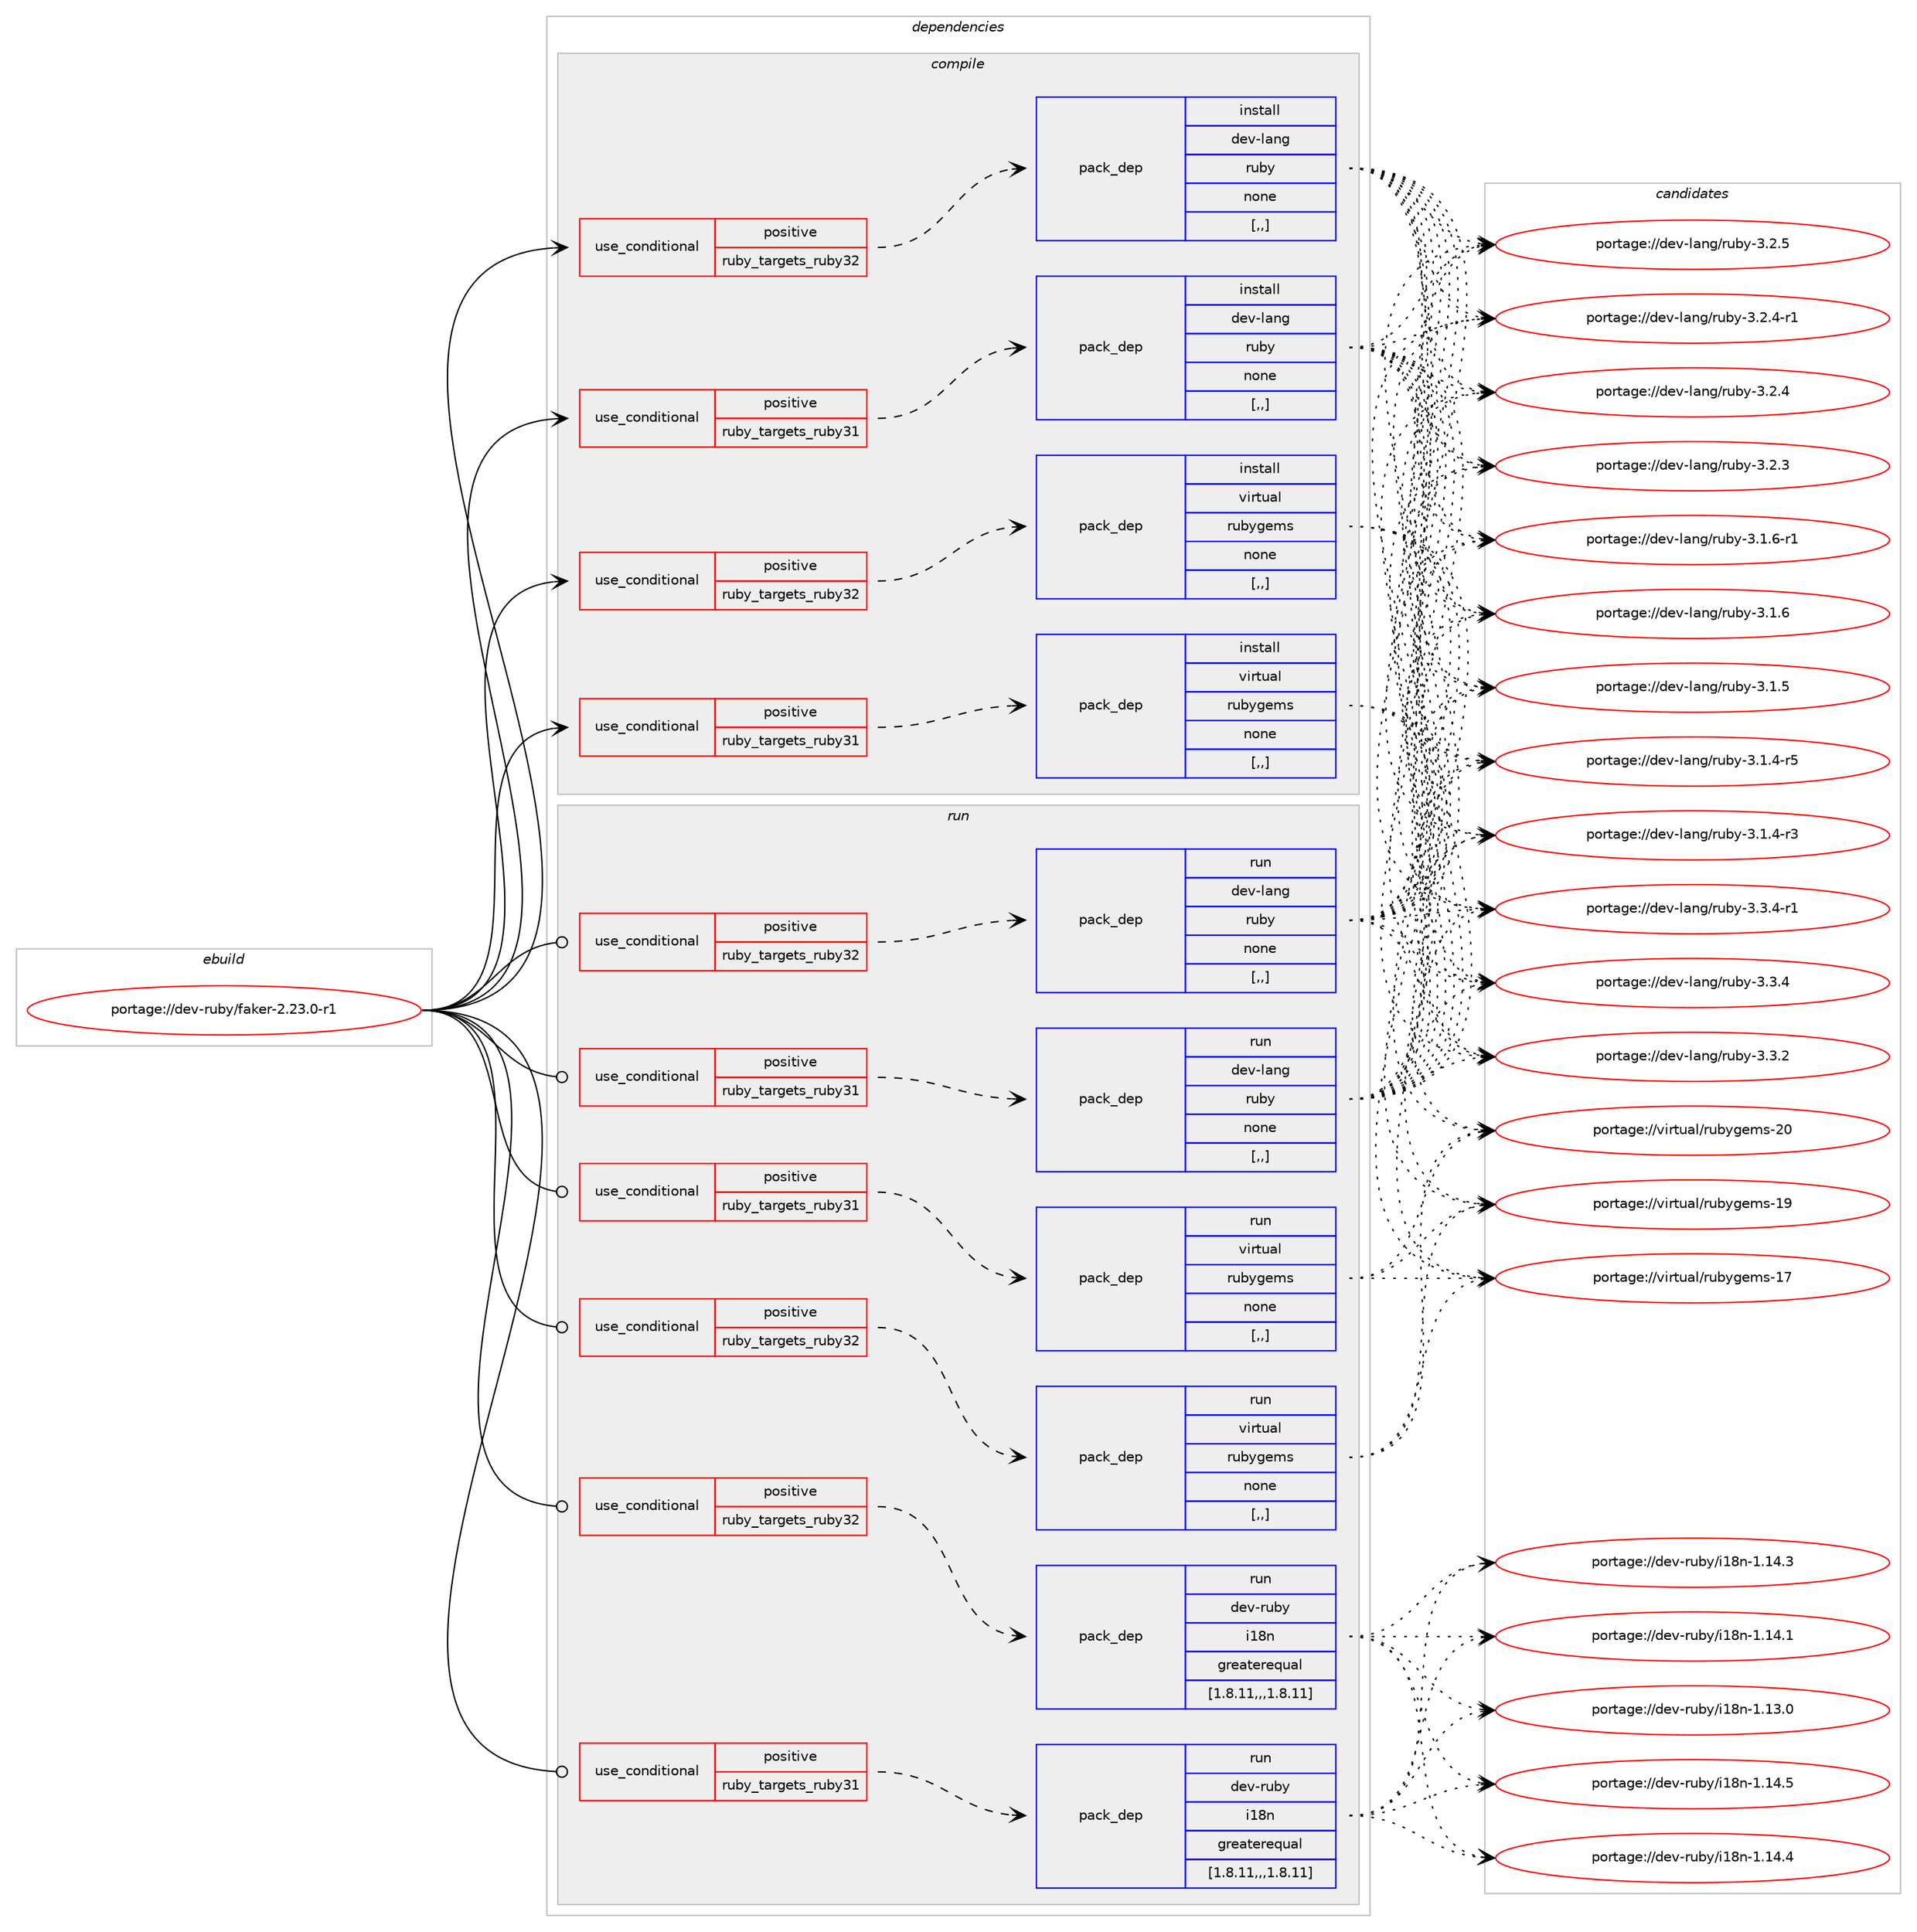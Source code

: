 digraph prolog {

# *************
# Graph options
# *************

newrank=true;
concentrate=true;
compound=true;
graph [rankdir=LR,fontname=Helvetica,fontsize=10,ranksep=1.5];#, ranksep=2.5, nodesep=0.2];
edge  [arrowhead=vee];
node  [fontname=Helvetica,fontsize=10];

# **********
# The ebuild
# **********

subgraph cluster_leftcol {
color=gray;
label=<<i>ebuild</i>>;
id [label="portage://dev-ruby/faker-2.23.0-r1", color=red, width=4, href="../dev-ruby/faker-2.23.0-r1.svg"];
}

# ****************
# The dependencies
# ****************

subgraph cluster_midcol {
color=gray;
label=<<i>dependencies</i>>;
subgraph cluster_compile {
fillcolor="#eeeeee";
style=filled;
label=<<i>compile</i>>;
subgraph cond47538 {
dependency183365 [label=<<TABLE BORDER="0" CELLBORDER="1" CELLSPACING="0" CELLPADDING="4"><TR><TD ROWSPAN="3" CELLPADDING="10">use_conditional</TD></TR><TR><TD>positive</TD></TR><TR><TD>ruby_targets_ruby31</TD></TR></TABLE>>, shape=none, color=red];
subgraph pack134513 {
dependency183366 [label=<<TABLE BORDER="0" CELLBORDER="1" CELLSPACING="0" CELLPADDING="4" WIDTH="220"><TR><TD ROWSPAN="6" CELLPADDING="30">pack_dep</TD></TR><TR><TD WIDTH="110">install</TD></TR><TR><TD>dev-lang</TD></TR><TR><TD>ruby</TD></TR><TR><TD>none</TD></TR><TR><TD>[,,]</TD></TR></TABLE>>, shape=none, color=blue];
}
dependency183365:e -> dependency183366:w [weight=20,style="dashed",arrowhead="vee"];
}
id:e -> dependency183365:w [weight=20,style="solid",arrowhead="vee"];
subgraph cond47539 {
dependency183367 [label=<<TABLE BORDER="0" CELLBORDER="1" CELLSPACING="0" CELLPADDING="4"><TR><TD ROWSPAN="3" CELLPADDING="10">use_conditional</TD></TR><TR><TD>positive</TD></TR><TR><TD>ruby_targets_ruby31</TD></TR></TABLE>>, shape=none, color=red];
subgraph pack134514 {
dependency183368 [label=<<TABLE BORDER="0" CELLBORDER="1" CELLSPACING="0" CELLPADDING="4" WIDTH="220"><TR><TD ROWSPAN="6" CELLPADDING="30">pack_dep</TD></TR><TR><TD WIDTH="110">install</TD></TR><TR><TD>virtual</TD></TR><TR><TD>rubygems</TD></TR><TR><TD>none</TD></TR><TR><TD>[,,]</TD></TR></TABLE>>, shape=none, color=blue];
}
dependency183367:e -> dependency183368:w [weight=20,style="dashed",arrowhead="vee"];
}
id:e -> dependency183367:w [weight=20,style="solid",arrowhead="vee"];
subgraph cond47540 {
dependency183369 [label=<<TABLE BORDER="0" CELLBORDER="1" CELLSPACING="0" CELLPADDING="4"><TR><TD ROWSPAN="3" CELLPADDING="10">use_conditional</TD></TR><TR><TD>positive</TD></TR><TR><TD>ruby_targets_ruby32</TD></TR></TABLE>>, shape=none, color=red];
subgraph pack134515 {
dependency183370 [label=<<TABLE BORDER="0" CELLBORDER="1" CELLSPACING="0" CELLPADDING="4" WIDTH="220"><TR><TD ROWSPAN="6" CELLPADDING="30">pack_dep</TD></TR><TR><TD WIDTH="110">install</TD></TR><TR><TD>dev-lang</TD></TR><TR><TD>ruby</TD></TR><TR><TD>none</TD></TR><TR><TD>[,,]</TD></TR></TABLE>>, shape=none, color=blue];
}
dependency183369:e -> dependency183370:w [weight=20,style="dashed",arrowhead="vee"];
}
id:e -> dependency183369:w [weight=20,style="solid",arrowhead="vee"];
subgraph cond47541 {
dependency183371 [label=<<TABLE BORDER="0" CELLBORDER="1" CELLSPACING="0" CELLPADDING="4"><TR><TD ROWSPAN="3" CELLPADDING="10">use_conditional</TD></TR><TR><TD>positive</TD></TR><TR><TD>ruby_targets_ruby32</TD></TR></TABLE>>, shape=none, color=red];
subgraph pack134516 {
dependency183372 [label=<<TABLE BORDER="0" CELLBORDER="1" CELLSPACING="0" CELLPADDING="4" WIDTH="220"><TR><TD ROWSPAN="6" CELLPADDING="30">pack_dep</TD></TR><TR><TD WIDTH="110">install</TD></TR><TR><TD>virtual</TD></TR><TR><TD>rubygems</TD></TR><TR><TD>none</TD></TR><TR><TD>[,,]</TD></TR></TABLE>>, shape=none, color=blue];
}
dependency183371:e -> dependency183372:w [weight=20,style="dashed",arrowhead="vee"];
}
id:e -> dependency183371:w [weight=20,style="solid",arrowhead="vee"];
}
subgraph cluster_compileandrun {
fillcolor="#eeeeee";
style=filled;
label=<<i>compile and run</i>>;
}
subgraph cluster_run {
fillcolor="#eeeeee";
style=filled;
label=<<i>run</i>>;
subgraph cond47542 {
dependency183373 [label=<<TABLE BORDER="0" CELLBORDER="1" CELLSPACING="0" CELLPADDING="4"><TR><TD ROWSPAN="3" CELLPADDING="10">use_conditional</TD></TR><TR><TD>positive</TD></TR><TR><TD>ruby_targets_ruby31</TD></TR></TABLE>>, shape=none, color=red];
subgraph pack134517 {
dependency183374 [label=<<TABLE BORDER="0" CELLBORDER="1" CELLSPACING="0" CELLPADDING="4" WIDTH="220"><TR><TD ROWSPAN="6" CELLPADDING="30">pack_dep</TD></TR><TR><TD WIDTH="110">run</TD></TR><TR><TD>dev-lang</TD></TR><TR><TD>ruby</TD></TR><TR><TD>none</TD></TR><TR><TD>[,,]</TD></TR></TABLE>>, shape=none, color=blue];
}
dependency183373:e -> dependency183374:w [weight=20,style="dashed",arrowhead="vee"];
}
id:e -> dependency183373:w [weight=20,style="solid",arrowhead="odot"];
subgraph cond47543 {
dependency183375 [label=<<TABLE BORDER="0" CELLBORDER="1" CELLSPACING="0" CELLPADDING="4"><TR><TD ROWSPAN="3" CELLPADDING="10">use_conditional</TD></TR><TR><TD>positive</TD></TR><TR><TD>ruby_targets_ruby31</TD></TR></TABLE>>, shape=none, color=red];
subgraph pack134518 {
dependency183376 [label=<<TABLE BORDER="0" CELLBORDER="1" CELLSPACING="0" CELLPADDING="4" WIDTH="220"><TR><TD ROWSPAN="6" CELLPADDING="30">pack_dep</TD></TR><TR><TD WIDTH="110">run</TD></TR><TR><TD>dev-ruby</TD></TR><TR><TD>i18n</TD></TR><TR><TD>greaterequal</TD></TR><TR><TD>[1.8.11,,,1.8.11]</TD></TR></TABLE>>, shape=none, color=blue];
}
dependency183375:e -> dependency183376:w [weight=20,style="dashed",arrowhead="vee"];
}
id:e -> dependency183375:w [weight=20,style="solid",arrowhead="odot"];
subgraph cond47544 {
dependency183377 [label=<<TABLE BORDER="0" CELLBORDER="1" CELLSPACING="0" CELLPADDING="4"><TR><TD ROWSPAN="3" CELLPADDING="10">use_conditional</TD></TR><TR><TD>positive</TD></TR><TR><TD>ruby_targets_ruby31</TD></TR></TABLE>>, shape=none, color=red];
subgraph pack134519 {
dependency183378 [label=<<TABLE BORDER="0" CELLBORDER="1" CELLSPACING="0" CELLPADDING="4" WIDTH="220"><TR><TD ROWSPAN="6" CELLPADDING="30">pack_dep</TD></TR><TR><TD WIDTH="110">run</TD></TR><TR><TD>virtual</TD></TR><TR><TD>rubygems</TD></TR><TR><TD>none</TD></TR><TR><TD>[,,]</TD></TR></TABLE>>, shape=none, color=blue];
}
dependency183377:e -> dependency183378:w [weight=20,style="dashed",arrowhead="vee"];
}
id:e -> dependency183377:w [weight=20,style="solid",arrowhead="odot"];
subgraph cond47545 {
dependency183379 [label=<<TABLE BORDER="0" CELLBORDER="1" CELLSPACING="0" CELLPADDING="4"><TR><TD ROWSPAN="3" CELLPADDING="10">use_conditional</TD></TR><TR><TD>positive</TD></TR><TR><TD>ruby_targets_ruby32</TD></TR></TABLE>>, shape=none, color=red];
subgraph pack134520 {
dependency183380 [label=<<TABLE BORDER="0" CELLBORDER="1" CELLSPACING="0" CELLPADDING="4" WIDTH="220"><TR><TD ROWSPAN="6" CELLPADDING="30">pack_dep</TD></TR><TR><TD WIDTH="110">run</TD></TR><TR><TD>dev-lang</TD></TR><TR><TD>ruby</TD></TR><TR><TD>none</TD></TR><TR><TD>[,,]</TD></TR></TABLE>>, shape=none, color=blue];
}
dependency183379:e -> dependency183380:w [weight=20,style="dashed",arrowhead="vee"];
}
id:e -> dependency183379:w [weight=20,style="solid",arrowhead="odot"];
subgraph cond47546 {
dependency183381 [label=<<TABLE BORDER="0" CELLBORDER="1" CELLSPACING="0" CELLPADDING="4"><TR><TD ROWSPAN="3" CELLPADDING="10">use_conditional</TD></TR><TR><TD>positive</TD></TR><TR><TD>ruby_targets_ruby32</TD></TR></TABLE>>, shape=none, color=red];
subgraph pack134521 {
dependency183382 [label=<<TABLE BORDER="0" CELLBORDER="1" CELLSPACING="0" CELLPADDING="4" WIDTH="220"><TR><TD ROWSPAN="6" CELLPADDING="30">pack_dep</TD></TR><TR><TD WIDTH="110">run</TD></TR><TR><TD>dev-ruby</TD></TR><TR><TD>i18n</TD></TR><TR><TD>greaterequal</TD></TR><TR><TD>[1.8.11,,,1.8.11]</TD></TR></TABLE>>, shape=none, color=blue];
}
dependency183381:e -> dependency183382:w [weight=20,style="dashed",arrowhead="vee"];
}
id:e -> dependency183381:w [weight=20,style="solid",arrowhead="odot"];
subgraph cond47547 {
dependency183383 [label=<<TABLE BORDER="0" CELLBORDER="1" CELLSPACING="0" CELLPADDING="4"><TR><TD ROWSPAN="3" CELLPADDING="10">use_conditional</TD></TR><TR><TD>positive</TD></TR><TR><TD>ruby_targets_ruby32</TD></TR></TABLE>>, shape=none, color=red];
subgraph pack134522 {
dependency183384 [label=<<TABLE BORDER="0" CELLBORDER="1" CELLSPACING="0" CELLPADDING="4" WIDTH="220"><TR><TD ROWSPAN="6" CELLPADDING="30">pack_dep</TD></TR><TR><TD WIDTH="110">run</TD></TR><TR><TD>virtual</TD></TR><TR><TD>rubygems</TD></TR><TR><TD>none</TD></TR><TR><TD>[,,]</TD></TR></TABLE>>, shape=none, color=blue];
}
dependency183383:e -> dependency183384:w [weight=20,style="dashed",arrowhead="vee"];
}
id:e -> dependency183383:w [weight=20,style="solid",arrowhead="odot"];
}
}

# **************
# The candidates
# **************

subgraph cluster_choices {
rank=same;
color=gray;
label=<<i>candidates</i>>;

subgraph choice134513 {
color=black;
nodesep=1;
choice100101118451089711010347114117981214551465146524511449 [label="portage://dev-lang/ruby-3.3.4-r1", color=red, width=4,href="../dev-lang/ruby-3.3.4-r1.svg"];
choice10010111845108971101034711411798121455146514652 [label="portage://dev-lang/ruby-3.3.4", color=red, width=4,href="../dev-lang/ruby-3.3.4.svg"];
choice10010111845108971101034711411798121455146514650 [label="portage://dev-lang/ruby-3.3.2", color=red, width=4,href="../dev-lang/ruby-3.3.2.svg"];
choice10010111845108971101034711411798121455146504653 [label="portage://dev-lang/ruby-3.2.5", color=red, width=4,href="../dev-lang/ruby-3.2.5.svg"];
choice100101118451089711010347114117981214551465046524511449 [label="portage://dev-lang/ruby-3.2.4-r1", color=red, width=4,href="../dev-lang/ruby-3.2.4-r1.svg"];
choice10010111845108971101034711411798121455146504652 [label="portage://dev-lang/ruby-3.2.4", color=red, width=4,href="../dev-lang/ruby-3.2.4.svg"];
choice10010111845108971101034711411798121455146504651 [label="portage://dev-lang/ruby-3.2.3", color=red, width=4,href="../dev-lang/ruby-3.2.3.svg"];
choice100101118451089711010347114117981214551464946544511449 [label="portage://dev-lang/ruby-3.1.6-r1", color=red, width=4,href="../dev-lang/ruby-3.1.6-r1.svg"];
choice10010111845108971101034711411798121455146494654 [label="portage://dev-lang/ruby-3.1.6", color=red, width=4,href="../dev-lang/ruby-3.1.6.svg"];
choice10010111845108971101034711411798121455146494653 [label="portage://dev-lang/ruby-3.1.5", color=red, width=4,href="../dev-lang/ruby-3.1.5.svg"];
choice100101118451089711010347114117981214551464946524511453 [label="portage://dev-lang/ruby-3.1.4-r5", color=red, width=4,href="../dev-lang/ruby-3.1.4-r5.svg"];
choice100101118451089711010347114117981214551464946524511451 [label="portage://dev-lang/ruby-3.1.4-r3", color=red, width=4,href="../dev-lang/ruby-3.1.4-r3.svg"];
dependency183366:e -> choice100101118451089711010347114117981214551465146524511449:w [style=dotted,weight="100"];
dependency183366:e -> choice10010111845108971101034711411798121455146514652:w [style=dotted,weight="100"];
dependency183366:e -> choice10010111845108971101034711411798121455146514650:w [style=dotted,weight="100"];
dependency183366:e -> choice10010111845108971101034711411798121455146504653:w [style=dotted,weight="100"];
dependency183366:e -> choice100101118451089711010347114117981214551465046524511449:w [style=dotted,weight="100"];
dependency183366:e -> choice10010111845108971101034711411798121455146504652:w [style=dotted,weight="100"];
dependency183366:e -> choice10010111845108971101034711411798121455146504651:w [style=dotted,weight="100"];
dependency183366:e -> choice100101118451089711010347114117981214551464946544511449:w [style=dotted,weight="100"];
dependency183366:e -> choice10010111845108971101034711411798121455146494654:w [style=dotted,weight="100"];
dependency183366:e -> choice10010111845108971101034711411798121455146494653:w [style=dotted,weight="100"];
dependency183366:e -> choice100101118451089711010347114117981214551464946524511453:w [style=dotted,weight="100"];
dependency183366:e -> choice100101118451089711010347114117981214551464946524511451:w [style=dotted,weight="100"];
}
subgraph choice134514 {
color=black;
nodesep=1;
choice118105114116117971084711411798121103101109115455048 [label="portage://virtual/rubygems-20", color=red, width=4,href="../virtual/rubygems-20.svg"];
choice118105114116117971084711411798121103101109115454957 [label="portage://virtual/rubygems-19", color=red, width=4,href="../virtual/rubygems-19.svg"];
choice118105114116117971084711411798121103101109115454955 [label="portage://virtual/rubygems-17", color=red, width=4,href="../virtual/rubygems-17.svg"];
dependency183368:e -> choice118105114116117971084711411798121103101109115455048:w [style=dotted,weight="100"];
dependency183368:e -> choice118105114116117971084711411798121103101109115454957:w [style=dotted,weight="100"];
dependency183368:e -> choice118105114116117971084711411798121103101109115454955:w [style=dotted,weight="100"];
}
subgraph choice134515 {
color=black;
nodesep=1;
choice100101118451089711010347114117981214551465146524511449 [label="portage://dev-lang/ruby-3.3.4-r1", color=red, width=4,href="../dev-lang/ruby-3.3.4-r1.svg"];
choice10010111845108971101034711411798121455146514652 [label="portage://dev-lang/ruby-3.3.4", color=red, width=4,href="../dev-lang/ruby-3.3.4.svg"];
choice10010111845108971101034711411798121455146514650 [label="portage://dev-lang/ruby-3.3.2", color=red, width=4,href="../dev-lang/ruby-3.3.2.svg"];
choice10010111845108971101034711411798121455146504653 [label="portage://dev-lang/ruby-3.2.5", color=red, width=4,href="../dev-lang/ruby-3.2.5.svg"];
choice100101118451089711010347114117981214551465046524511449 [label="portage://dev-lang/ruby-3.2.4-r1", color=red, width=4,href="../dev-lang/ruby-3.2.4-r1.svg"];
choice10010111845108971101034711411798121455146504652 [label="portage://dev-lang/ruby-3.2.4", color=red, width=4,href="../dev-lang/ruby-3.2.4.svg"];
choice10010111845108971101034711411798121455146504651 [label="portage://dev-lang/ruby-3.2.3", color=red, width=4,href="../dev-lang/ruby-3.2.3.svg"];
choice100101118451089711010347114117981214551464946544511449 [label="portage://dev-lang/ruby-3.1.6-r1", color=red, width=4,href="../dev-lang/ruby-3.1.6-r1.svg"];
choice10010111845108971101034711411798121455146494654 [label="portage://dev-lang/ruby-3.1.6", color=red, width=4,href="../dev-lang/ruby-3.1.6.svg"];
choice10010111845108971101034711411798121455146494653 [label="portage://dev-lang/ruby-3.1.5", color=red, width=4,href="../dev-lang/ruby-3.1.5.svg"];
choice100101118451089711010347114117981214551464946524511453 [label="portage://dev-lang/ruby-3.1.4-r5", color=red, width=4,href="../dev-lang/ruby-3.1.4-r5.svg"];
choice100101118451089711010347114117981214551464946524511451 [label="portage://dev-lang/ruby-3.1.4-r3", color=red, width=4,href="../dev-lang/ruby-3.1.4-r3.svg"];
dependency183370:e -> choice100101118451089711010347114117981214551465146524511449:w [style=dotted,weight="100"];
dependency183370:e -> choice10010111845108971101034711411798121455146514652:w [style=dotted,weight="100"];
dependency183370:e -> choice10010111845108971101034711411798121455146514650:w [style=dotted,weight="100"];
dependency183370:e -> choice10010111845108971101034711411798121455146504653:w [style=dotted,weight="100"];
dependency183370:e -> choice100101118451089711010347114117981214551465046524511449:w [style=dotted,weight="100"];
dependency183370:e -> choice10010111845108971101034711411798121455146504652:w [style=dotted,weight="100"];
dependency183370:e -> choice10010111845108971101034711411798121455146504651:w [style=dotted,weight="100"];
dependency183370:e -> choice100101118451089711010347114117981214551464946544511449:w [style=dotted,weight="100"];
dependency183370:e -> choice10010111845108971101034711411798121455146494654:w [style=dotted,weight="100"];
dependency183370:e -> choice10010111845108971101034711411798121455146494653:w [style=dotted,weight="100"];
dependency183370:e -> choice100101118451089711010347114117981214551464946524511453:w [style=dotted,weight="100"];
dependency183370:e -> choice100101118451089711010347114117981214551464946524511451:w [style=dotted,weight="100"];
}
subgraph choice134516 {
color=black;
nodesep=1;
choice118105114116117971084711411798121103101109115455048 [label="portage://virtual/rubygems-20", color=red, width=4,href="../virtual/rubygems-20.svg"];
choice118105114116117971084711411798121103101109115454957 [label="portage://virtual/rubygems-19", color=red, width=4,href="../virtual/rubygems-19.svg"];
choice118105114116117971084711411798121103101109115454955 [label="portage://virtual/rubygems-17", color=red, width=4,href="../virtual/rubygems-17.svg"];
dependency183372:e -> choice118105114116117971084711411798121103101109115455048:w [style=dotted,weight="100"];
dependency183372:e -> choice118105114116117971084711411798121103101109115454957:w [style=dotted,weight="100"];
dependency183372:e -> choice118105114116117971084711411798121103101109115454955:w [style=dotted,weight="100"];
}
subgraph choice134517 {
color=black;
nodesep=1;
choice100101118451089711010347114117981214551465146524511449 [label="portage://dev-lang/ruby-3.3.4-r1", color=red, width=4,href="../dev-lang/ruby-3.3.4-r1.svg"];
choice10010111845108971101034711411798121455146514652 [label="portage://dev-lang/ruby-3.3.4", color=red, width=4,href="../dev-lang/ruby-3.3.4.svg"];
choice10010111845108971101034711411798121455146514650 [label="portage://dev-lang/ruby-3.3.2", color=red, width=4,href="../dev-lang/ruby-3.3.2.svg"];
choice10010111845108971101034711411798121455146504653 [label="portage://dev-lang/ruby-3.2.5", color=red, width=4,href="../dev-lang/ruby-3.2.5.svg"];
choice100101118451089711010347114117981214551465046524511449 [label="portage://dev-lang/ruby-3.2.4-r1", color=red, width=4,href="../dev-lang/ruby-3.2.4-r1.svg"];
choice10010111845108971101034711411798121455146504652 [label="portage://dev-lang/ruby-3.2.4", color=red, width=4,href="../dev-lang/ruby-3.2.4.svg"];
choice10010111845108971101034711411798121455146504651 [label="portage://dev-lang/ruby-3.2.3", color=red, width=4,href="../dev-lang/ruby-3.2.3.svg"];
choice100101118451089711010347114117981214551464946544511449 [label="portage://dev-lang/ruby-3.1.6-r1", color=red, width=4,href="../dev-lang/ruby-3.1.6-r1.svg"];
choice10010111845108971101034711411798121455146494654 [label="portage://dev-lang/ruby-3.1.6", color=red, width=4,href="../dev-lang/ruby-3.1.6.svg"];
choice10010111845108971101034711411798121455146494653 [label="portage://dev-lang/ruby-3.1.5", color=red, width=4,href="../dev-lang/ruby-3.1.5.svg"];
choice100101118451089711010347114117981214551464946524511453 [label="portage://dev-lang/ruby-3.1.4-r5", color=red, width=4,href="../dev-lang/ruby-3.1.4-r5.svg"];
choice100101118451089711010347114117981214551464946524511451 [label="portage://dev-lang/ruby-3.1.4-r3", color=red, width=4,href="../dev-lang/ruby-3.1.4-r3.svg"];
dependency183374:e -> choice100101118451089711010347114117981214551465146524511449:w [style=dotted,weight="100"];
dependency183374:e -> choice10010111845108971101034711411798121455146514652:w [style=dotted,weight="100"];
dependency183374:e -> choice10010111845108971101034711411798121455146514650:w [style=dotted,weight="100"];
dependency183374:e -> choice10010111845108971101034711411798121455146504653:w [style=dotted,weight="100"];
dependency183374:e -> choice100101118451089711010347114117981214551465046524511449:w [style=dotted,weight="100"];
dependency183374:e -> choice10010111845108971101034711411798121455146504652:w [style=dotted,weight="100"];
dependency183374:e -> choice10010111845108971101034711411798121455146504651:w [style=dotted,weight="100"];
dependency183374:e -> choice100101118451089711010347114117981214551464946544511449:w [style=dotted,weight="100"];
dependency183374:e -> choice10010111845108971101034711411798121455146494654:w [style=dotted,weight="100"];
dependency183374:e -> choice10010111845108971101034711411798121455146494653:w [style=dotted,weight="100"];
dependency183374:e -> choice100101118451089711010347114117981214551464946524511453:w [style=dotted,weight="100"];
dependency183374:e -> choice100101118451089711010347114117981214551464946524511451:w [style=dotted,weight="100"];
}
subgraph choice134518 {
color=black;
nodesep=1;
choice100101118451141179812147105495611045494649524653 [label="portage://dev-ruby/i18n-1.14.5", color=red, width=4,href="../dev-ruby/i18n-1.14.5.svg"];
choice100101118451141179812147105495611045494649524652 [label="portage://dev-ruby/i18n-1.14.4", color=red, width=4,href="../dev-ruby/i18n-1.14.4.svg"];
choice100101118451141179812147105495611045494649524651 [label="portage://dev-ruby/i18n-1.14.3", color=red, width=4,href="../dev-ruby/i18n-1.14.3.svg"];
choice100101118451141179812147105495611045494649524649 [label="portage://dev-ruby/i18n-1.14.1", color=red, width=4,href="../dev-ruby/i18n-1.14.1.svg"];
choice100101118451141179812147105495611045494649514648 [label="portage://dev-ruby/i18n-1.13.0", color=red, width=4,href="../dev-ruby/i18n-1.13.0.svg"];
dependency183376:e -> choice100101118451141179812147105495611045494649524653:w [style=dotted,weight="100"];
dependency183376:e -> choice100101118451141179812147105495611045494649524652:w [style=dotted,weight="100"];
dependency183376:e -> choice100101118451141179812147105495611045494649524651:w [style=dotted,weight="100"];
dependency183376:e -> choice100101118451141179812147105495611045494649524649:w [style=dotted,weight="100"];
dependency183376:e -> choice100101118451141179812147105495611045494649514648:w [style=dotted,weight="100"];
}
subgraph choice134519 {
color=black;
nodesep=1;
choice118105114116117971084711411798121103101109115455048 [label="portage://virtual/rubygems-20", color=red, width=4,href="../virtual/rubygems-20.svg"];
choice118105114116117971084711411798121103101109115454957 [label="portage://virtual/rubygems-19", color=red, width=4,href="../virtual/rubygems-19.svg"];
choice118105114116117971084711411798121103101109115454955 [label="portage://virtual/rubygems-17", color=red, width=4,href="../virtual/rubygems-17.svg"];
dependency183378:e -> choice118105114116117971084711411798121103101109115455048:w [style=dotted,weight="100"];
dependency183378:e -> choice118105114116117971084711411798121103101109115454957:w [style=dotted,weight="100"];
dependency183378:e -> choice118105114116117971084711411798121103101109115454955:w [style=dotted,weight="100"];
}
subgraph choice134520 {
color=black;
nodesep=1;
choice100101118451089711010347114117981214551465146524511449 [label="portage://dev-lang/ruby-3.3.4-r1", color=red, width=4,href="../dev-lang/ruby-3.3.4-r1.svg"];
choice10010111845108971101034711411798121455146514652 [label="portage://dev-lang/ruby-3.3.4", color=red, width=4,href="../dev-lang/ruby-3.3.4.svg"];
choice10010111845108971101034711411798121455146514650 [label="portage://dev-lang/ruby-3.3.2", color=red, width=4,href="../dev-lang/ruby-3.3.2.svg"];
choice10010111845108971101034711411798121455146504653 [label="portage://dev-lang/ruby-3.2.5", color=red, width=4,href="../dev-lang/ruby-3.2.5.svg"];
choice100101118451089711010347114117981214551465046524511449 [label="portage://dev-lang/ruby-3.2.4-r1", color=red, width=4,href="../dev-lang/ruby-3.2.4-r1.svg"];
choice10010111845108971101034711411798121455146504652 [label="portage://dev-lang/ruby-3.2.4", color=red, width=4,href="../dev-lang/ruby-3.2.4.svg"];
choice10010111845108971101034711411798121455146504651 [label="portage://dev-lang/ruby-3.2.3", color=red, width=4,href="../dev-lang/ruby-3.2.3.svg"];
choice100101118451089711010347114117981214551464946544511449 [label="portage://dev-lang/ruby-3.1.6-r1", color=red, width=4,href="../dev-lang/ruby-3.1.6-r1.svg"];
choice10010111845108971101034711411798121455146494654 [label="portage://dev-lang/ruby-3.1.6", color=red, width=4,href="../dev-lang/ruby-3.1.6.svg"];
choice10010111845108971101034711411798121455146494653 [label="portage://dev-lang/ruby-3.1.5", color=red, width=4,href="../dev-lang/ruby-3.1.5.svg"];
choice100101118451089711010347114117981214551464946524511453 [label="portage://dev-lang/ruby-3.1.4-r5", color=red, width=4,href="../dev-lang/ruby-3.1.4-r5.svg"];
choice100101118451089711010347114117981214551464946524511451 [label="portage://dev-lang/ruby-3.1.4-r3", color=red, width=4,href="../dev-lang/ruby-3.1.4-r3.svg"];
dependency183380:e -> choice100101118451089711010347114117981214551465146524511449:w [style=dotted,weight="100"];
dependency183380:e -> choice10010111845108971101034711411798121455146514652:w [style=dotted,weight="100"];
dependency183380:e -> choice10010111845108971101034711411798121455146514650:w [style=dotted,weight="100"];
dependency183380:e -> choice10010111845108971101034711411798121455146504653:w [style=dotted,weight="100"];
dependency183380:e -> choice100101118451089711010347114117981214551465046524511449:w [style=dotted,weight="100"];
dependency183380:e -> choice10010111845108971101034711411798121455146504652:w [style=dotted,weight="100"];
dependency183380:e -> choice10010111845108971101034711411798121455146504651:w [style=dotted,weight="100"];
dependency183380:e -> choice100101118451089711010347114117981214551464946544511449:w [style=dotted,weight="100"];
dependency183380:e -> choice10010111845108971101034711411798121455146494654:w [style=dotted,weight="100"];
dependency183380:e -> choice10010111845108971101034711411798121455146494653:w [style=dotted,weight="100"];
dependency183380:e -> choice100101118451089711010347114117981214551464946524511453:w [style=dotted,weight="100"];
dependency183380:e -> choice100101118451089711010347114117981214551464946524511451:w [style=dotted,weight="100"];
}
subgraph choice134521 {
color=black;
nodesep=1;
choice100101118451141179812147105495611045494649524653 [label="portage://dev-ruby/i18n-1.14.5", color=red, width=4,href="../dev-ruby/i18n-1.14.5.svg"];
choice100101118451141179812147105495611045494649524652 [label="portage://dev-ruby/i18n-1.14.4", color=red, width=4,href="../dev-ruby/i18n-1.14.4.svg"];
choice100101118451141179812147105495611045494649524651 [label="portage://dev-ruby/i18n-1.14.3", color=red, width=4,href="../dev-ruby/i18n-1.14.3.svg"];
choice100101118451141179812147105495611045494649524649 [label="portage://dev-ruby/i18n-1.14.1", color=red, width=4,href="../dev-ruby/i18n-1.14.1.svg"];
choice100101118451141179812147105495611045494649514648 [label="portage://dev-ruby/i18n-1.13.0", color=red, width=4,href="../dev-ruby/i18n-1.13.0.svg"];
dependency183382:e -> choice100101118451141179812147105495611045494649524653:w [style=dotted,weight="100"];
dependency183382:e -> choice100101118451141179812147105495611045494649524652:w [style=dotted,weight="100"];
dependency183382:e -> choice100101118451141179812147105495611045494649524651:w [style=dotted,weight="100"];
dependency183382:e -> choice100101118451141179812147105495611045494649524649:w [style=dotted,weight="100"];
dependency183382:e -> choice100101118451141179812147105495611045494649514648:w [style=dotted,weight="100"];
}
subgraph choice134522 {
color=black;
nodesep=1;
choice118105114116117971084711411798121103101109115455048 [label="portage://virtual/rubygems-20", color=red, width=4,href="../virtual/rubygems-20.svg"];
choice118105114116117971084711411798121103101109115454957 [label="portage://virtual/rubygems-19", color=red, width=4,href="../virtual/rubygems-19.svg"];
choice118105114116117971084711411798121103101109115454955 [label="portage://virtual/rubygems-17", color=red, width=4,href="../virtual/rubygems-17.svg"];
dependency183384:e -> choice118105114116117971084711411798121103101109115455048:w [style=dotted,weight="100"];
dependency183384:e -> choice118105114116117971084711411798121103101109115454957:w [style=dotted,weight="100"];
dependency183384:e -> choice118105114116117971084711411798121103101109115454955:w [style=dotted,weight="100"];
}
}

}
